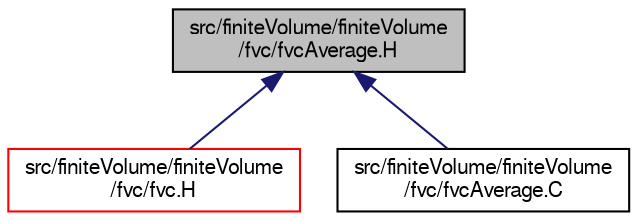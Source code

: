 digraph "src/finiteVolume/finiteVolume/fvc/fvcAverage.H"
{
  bgcolor="transparent";
  edge [fontname="FreeSans",fontsize="10",labelfontname="FreeSans",labelfontsize="10"];
  node [fontname="FreeSans",fontsize="10",shape=record];
  Node60 [label="src/finiteVolume/finiteVolume\l/fvc/fvcAverage.H",height=0.2,width=0.4,color="black", fillcolor="grey75", style="filled", fontcolor="black"];
  Node60 -> Node61 [dir="back",color="midnightblue",fontsize="10",style="solid",fontname="FreeSans"];
  Node61 [label="src/finiteVolume/finiteVolume\l/fvc/fvc.H",height=0.2,width=0.4,color="red",URL="$a02924.html"];
  Node60 -> Node114 [dir="back",color="midnightblue",fontsize="10",style="solid",fontname="FreeSans"];
  Node114 [label="src/finiteVolume/finiteVolume\l/fvc/fvcAverage.C",height=0.2,width=0.4,color="black",URL="$a02927.html"];
}
